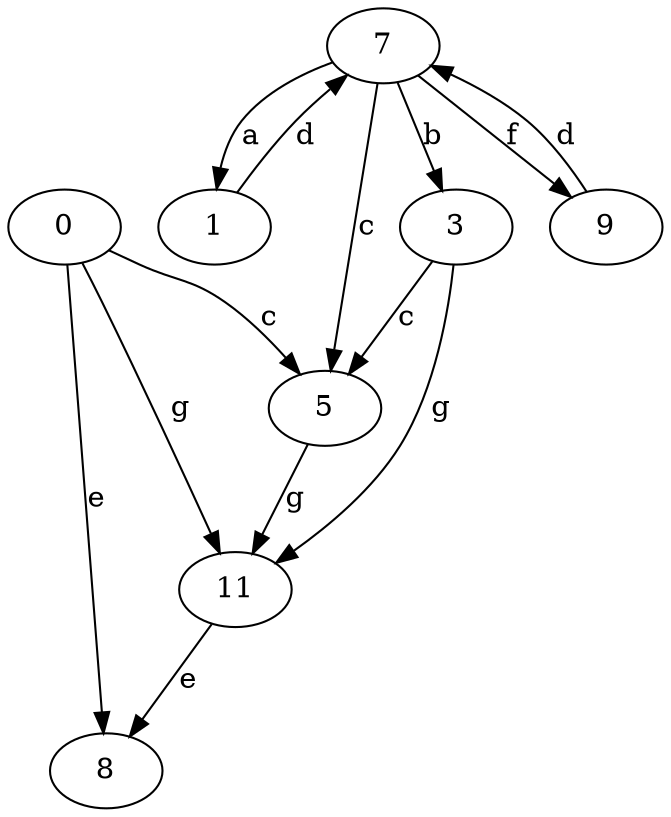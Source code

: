 strict digraph  {
0;
1;
3;
5;
7;
8;
9;
11;
0 -> 5  [label=c];
0 -> 8  [label=e];
0 -> 11  [label=g];
1 -> 7  [label=d];
3 -> 5  [label=c];
3 -> 11  [label=g];
5 -> 11  [label=g];
7 -> 1  [label=a];
7 -> 3  [label=b];
7 -> 5  [label=c];
7 -> 9  [label=f];
9 -> 7  [label=d];
11 -> 8  [label=e];
}
